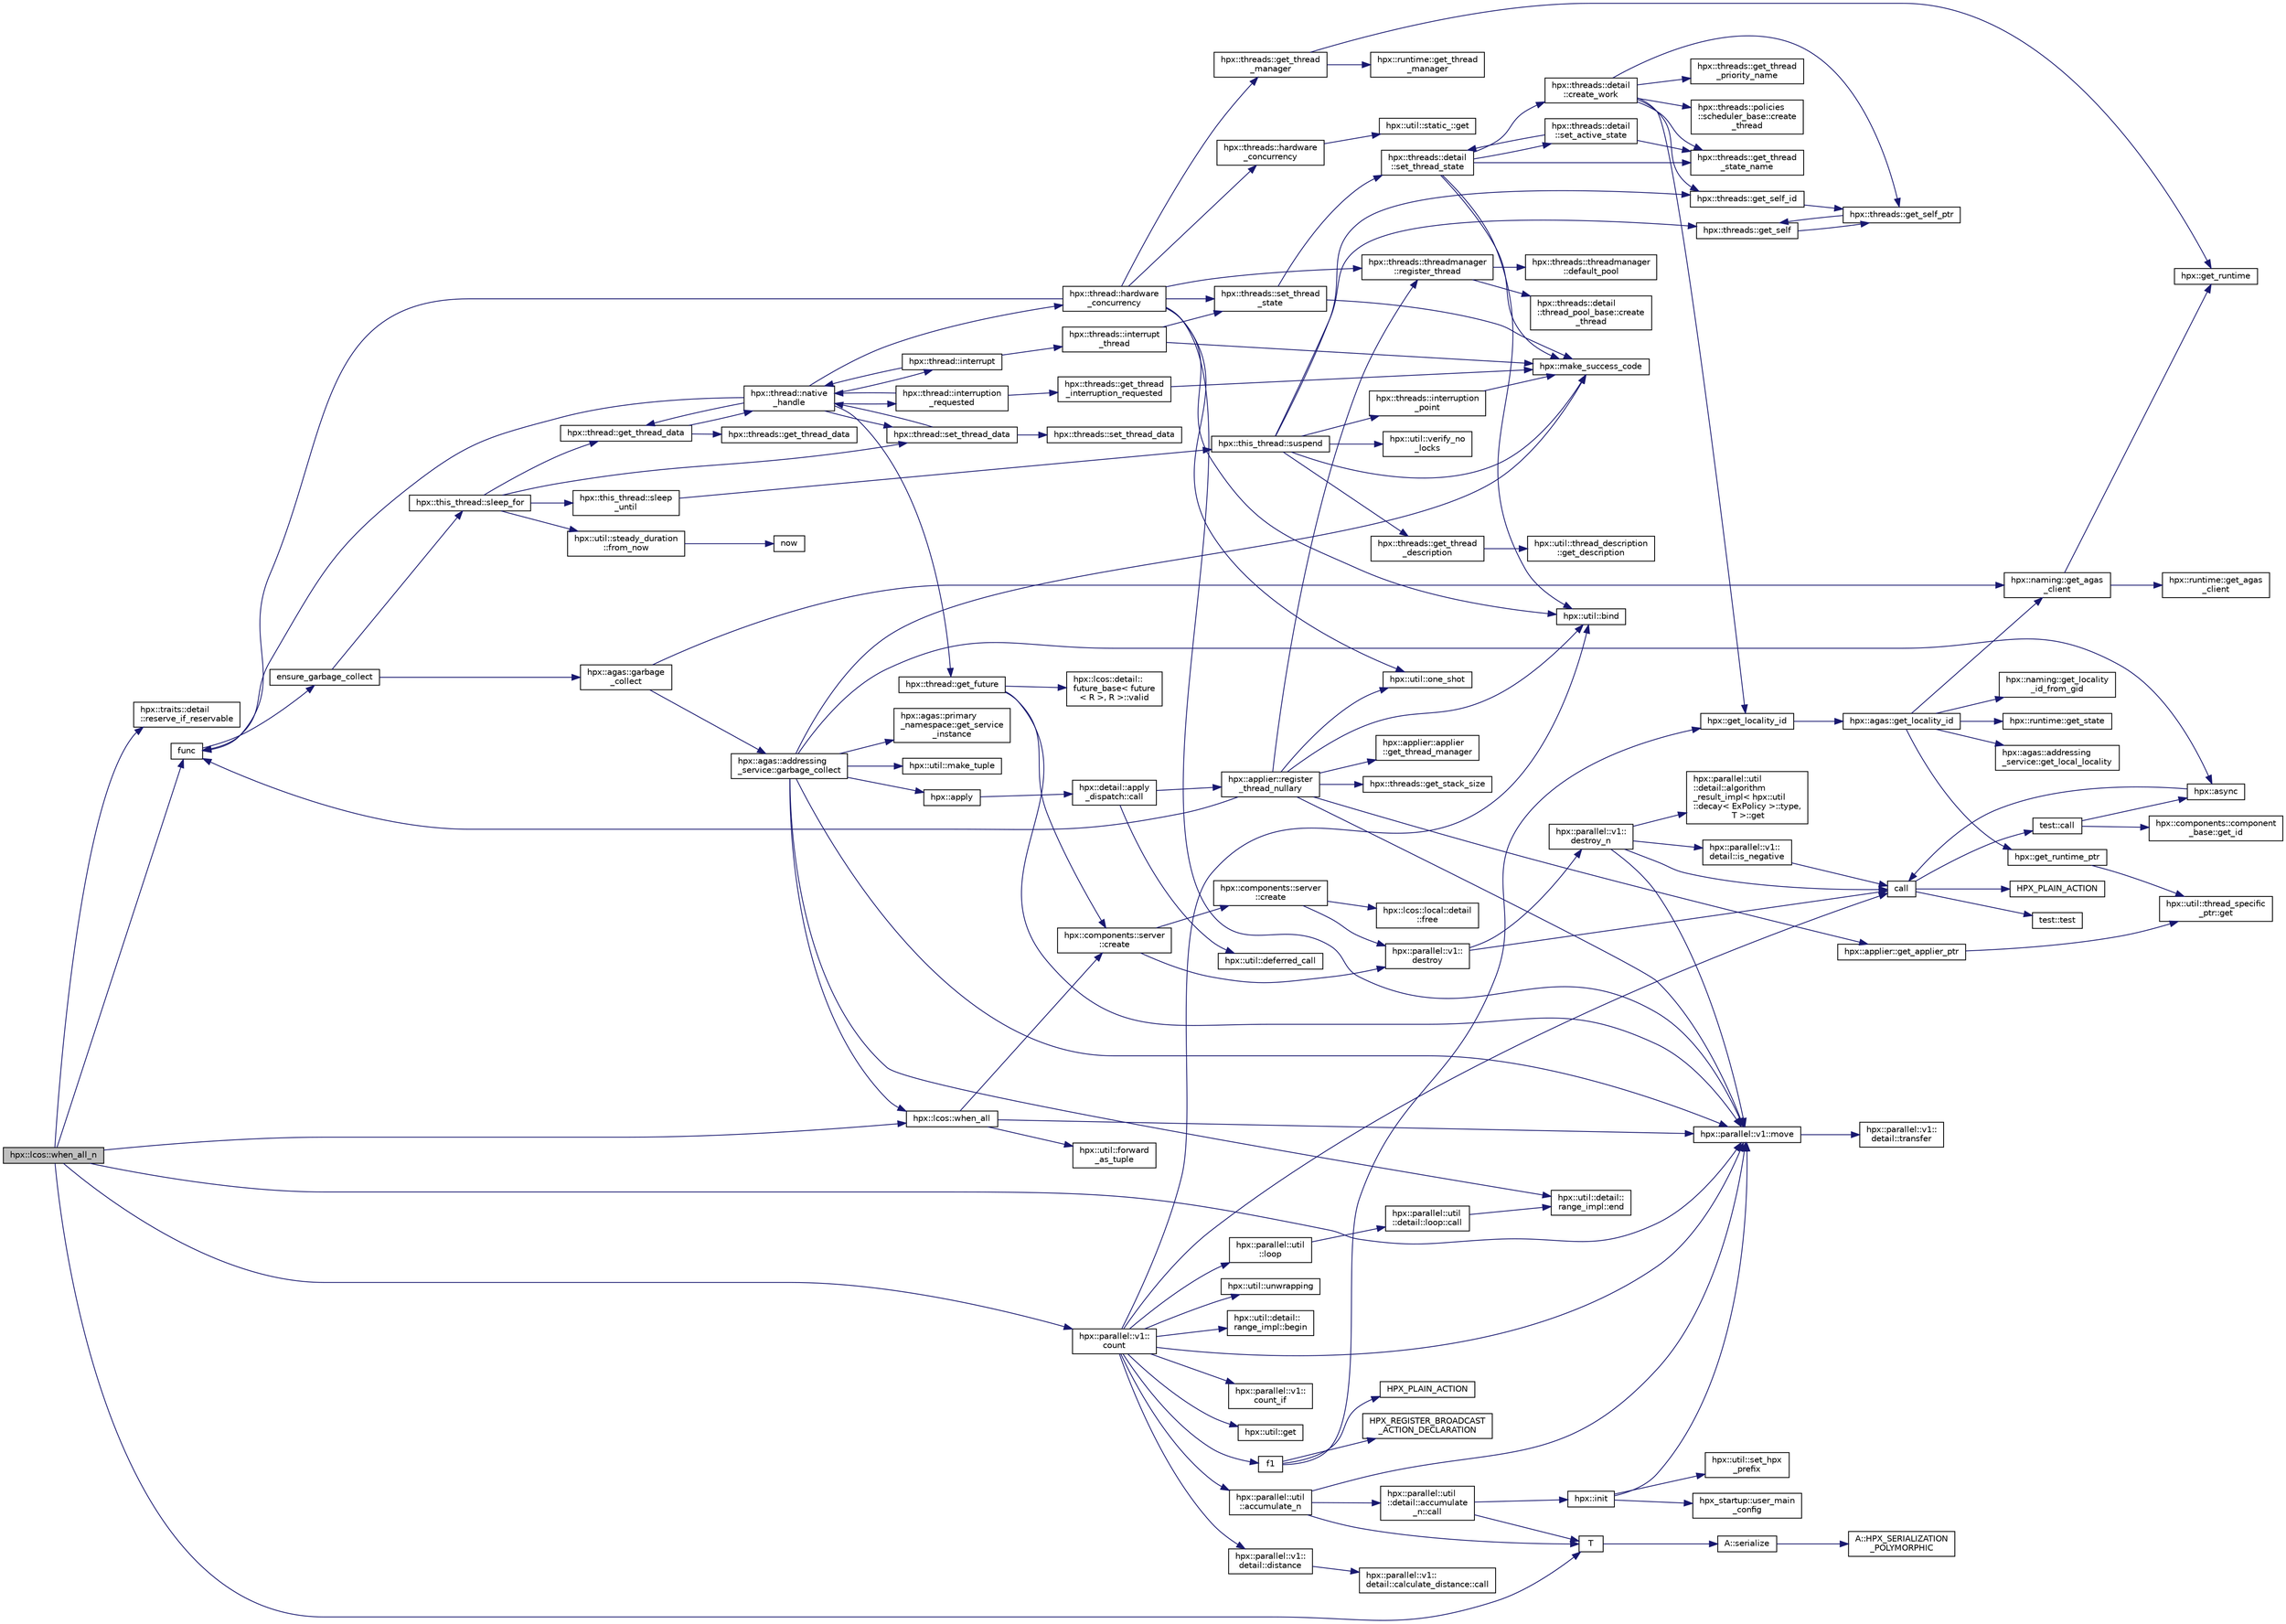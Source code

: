 digraph "hpx::lcos::when_all_n"
{
  edge [fontname="Helvetica",fontsize="10",labelfontname="Helvetica",labelfontsize="10"];
  node [fontname="Helvetica",fontsize="10",shape=record];
  rankdir="LR";
  Node4009 [label="hpx::lcos::when_all_n",height=0.2,width=0.4,color="black", fillcolor="grey75", style="filled", fontcolor="black"];
  Node4009 -> Node4010 [color="midnightblue",fontsize="10",style="solid",fontname="Helvetica"];
  Node4010 [label="hpx::traits::detail\l::reserve_if_reservable",height=0.2,width=0.4,color="black", fillcolor="white", style="filled",URL="$de/d59/namespacehpx_1_1traits_1_1detail.html#a08bd63f3395b1141462ad3e348b99d02"];
  Node4009 -> Node4011 [color="midnightblue",fontsize="10",style="solid",fontname="Helvetica"];
  Node4011 [label="func",height=0.2,width=0.4,color="black", fillcolor="white", style="filled",URL="$d8/dfd/id__type__ref__counting__1032_8cpp.html#ab811b86ea5107ffb3351fcaa29d2c652"];
  Node4011 -> Node4012 [color="midnightblue",fontsize="10",style="solid",fontname="Helvetica"];
  Node4012 [label="ensure_garbage_collect",height=0.2,width=0.4,color="black", fillcolor="white", style="filled",URL="$d8/dfd/id__type__ref__counting__1032_8cpp.html#a5264b94bf7c262ac0e521fb290d476d5"];
  Node4012 -> Node4013 [color="midnightblue",fontsize="10",style="solid",fontname="Helvetica"];
  Node4013 [label="hpx::this_thread::sleep_for",height=0.2,width=0.4,color="black", fillcolor="white", style="filled",URL="$d9/d52/namespacehpx_1_1this__thread.html#afc042a5a5fa52eef2d1d177a343435cf"];
  Node4013 -> Node4014 [color="midnightblue",fontsize="10",style="solid",fontname="Helvetica"];
  Node4014 [label="hpx::this_thread::sleep\l_until",height=0.2,width=0.4,color="black", fillcolor="white", style="filled",URL="$d9/d52/namespacehpx_1_1this__thread.html#ae12a853980115b23ff0ab8ca06622658"];
  Node4014 -> Node4015 [color="midnightblue",fontsize="10",style="solid",fontname="Helvetica"];
  Node4015 [label="hpx::this_thread::suspend",height=0.2,width=0.4,color="black", fillcolor="white", style="filled",URL="$d9/d52/namespacehpx_1_1this__thread.html#aca220026fb3014c0881d129fe31c0073"];
  Node4015 -> Node4016 [color="midnightblue",fontsize="10",style="solid",fontname="Helvetica"];
  Node4016 [label="hpx::threads::get_self",height=0.2,width=0.4,color="black", fillcolor="white", style="filled",URL="$d7/d28/namespacehpx_1_1threads.html#a07daf4d6d29233f20d66d41ab7b5b8e8"];
  Node4016 -> Node4017 [color="midnightblue",fontsize="10",style="solid",fontname="Helvetica"];
  Node4017 [label="hpx::threads::get_self_ptr",height=0.2,width=0.4,color="black", fillcolor="white", style="filled",URL="$d7/d28/namespacehpx_1_1threads.html#a22877ae347ad884cde3a51397dad6c53"];
  Node4017 -> Node4016 [color="midnightblue",fontsize="10",style="solid",fontname="Helvetica"];
  Node4015 -> Node4018 [color="midnightblue",fontsize="10",style="solid",fontname="Helvetica"];
  Node4018 [label="hpx::threads::get_self_id",height=0.2,width=0.4,color="black", fillcolor="white", style="filled",URL="$d7/d28/namespacehpx_1_1threads.html#afafe0f900b9fac3d4ed3c747625c1cfe"];
  Node4018 -> Node4017 [color="midnightblue",fontsize="10",style="solid",fontname="Helvetica"];
  Node4015 -> Node4019 [color="midnightblue",fontsize="10",style="solid",fontname="Helvetica"];
  Node4019 [label="hpx::threads::interruption\l_point",height=0.2,width=0.4,color="black", fillcolor="white", style="filled",URL="$d7/d28/namespacehpx_1_1threads.html#ada6ec56a12b050707311d8c628089059"];
  Node4019 -> Node4020 [color="midnightblue",fontsize="10",style="solid",fontname="Helvetica"];
  Node4020 [label="hpx::make_success_code",height=0.2,width=0.4,color="black", fillcolor="white", style="filled",URL="$d8/d83/namespacehpx.html#a0e8512a8f49e2a6c8185061181419d8f",tooltip="Returns error_code(hpx::success, \"success\", mode). "];
  Node4015 -> Node4021 [color="midnightblue",fontsize="10",style="solid",fontname="Helvetica"];
  Node4021 [label="hpx::util::verify_no\l_locks",height=0.2,width=0.4,color="black", fillcolor="white", style="filled",URL="$df/dad/namespacehpx_1_1util.html#ae0e1837ee6f09b79b26c2e788d2e9fc9"];
  Node4015 -> Node4022 [color="midnightblue",fontsize="10",style="solid",fontname="Helvetica"];
  Node4022 [label="hpx::threads::get_thread\l_description",height=0.2,width=0.4,color="black", fillcolor="white", style="filled",URL="$d7/d28/namespacehpx_1_1threads.html#a42fc18a7a680f4e8bc633a4b4c956701"];
  Node4022 -> Node4023 [color="midnightblue",fontsize="10",style="solid",fontname="Helvetica"];
  Node4023 [label="hpx::util::thread_description\l::get_description",height=0.2,width=0.4,color="black", fillcolor="white", style="filled",URL="$df/d9e/structhpx_1_1util_1_1thread__description.html#a8c834e14eca6eb228188022577f9f952"];
  Node4015 -> Node4020 [color="midnightblue",fontsize="10",style="solid",fontname="Helvetica"];
  Node4013 -> Node4024 [color="midnightblue",fontsize="10",style="solid",fontname="Helvetica"];
  Node4024 [label="hpx::util::steady_duration\l::from_now",height=0.2,width=0.4,color="black", fillcolor="white", style="filled",URL="$d9/d4f/classhpx_1_1util_1_1steady__duration.html#a0132206d767cd0f7395507b40111a153"];
  Node4024 -> Node4025 [color="midnightblue",fontsize="10",style="solid",fontname="Helvetica"];
  Node4025 [label="now",height=0.2,width=0.4,color="black", fillcolor="white", style="filled",URL="$de/db3/1d__stencil__1__omp_8cpp.html#a89e9667753dccfac455bd37a7a3a7b16"];
  Node4013 -> Node4026 [color="midnightblue",fontsize="10",style="solid",fontname="Helvetica"];
  Node4026 [label="hpx::thread::get_thread_data",height=0.2,width=0.4,color="black", fillcolor="white", style="filled",URL="$de/d9b/classhpx_1_1thread.html#a4535ef82cec3b953d2c941d20e3e3904"];
  Node4026 -> Node4027 [color="midnightblue",fontsize="10",style="solid",fontname="Helvetica"];
  Node4027 [label="hpx::threads::get_thread_data",height=0.2,width=0.4,color="black", fillcolor="white", style="filled",URL="$d7/d28/namespacehpx_1_1threads.html#a8737931ff6303807225f735b2b384ae4"];
  Node4026 -> Node4028 [color="midnightblue",fontsize="10",style="solid",fontname="Helvetica"];
  Node4028 [label="hpx::thread::native\l_handle",height=0.2,width=0.4,color="black", fillcolor="white", style="filled",URL="$de/d9b/classhpx_1_1thread.html#acf48190d264ab64c1c4ec99d0b421b5a"];
  Node4028 -> Node4029 [color="midnightblue",fontsize="10",style="solid",fontname="Helvetica"];
  Node4029 [label="hpx::thread::hardware\l_concurrency",height=0.2,width=0.4,color="black", fillcolor="white", style="filled",URL="$de/d9b/classhpx_1_1thread.html#a8e4fff210e02485ba493bc3a2a956c03"];
  Node4029 -> Node4030 [color="midnightblue",fontsize="10",style="solid",fontname="Helvetica"];
  Node4030 [label="hpx::threads::hardware\l_concurrency",height=0.2,width=0.4,color="black", fillcolor="white", style="filled",URL="$d7/d28/namespacehpx_1_1threads.html#aa8752a235478d2ad7b5ac467b63ab527"];
  Node4030 -> Node4031 [color="midnightblue",fontsize="10",style="solid",fontname="Helvetica"];
  Node4031 [label="hpx::util::static_::get",height=0.2,width=0.4,color="black", fillcolor="white", style="filled",URL="$d3/dbb/structhpx_1_1util_1_1static__.html#a2967c633948a3bf17a3b5405ef5a8318"];
  Node4029 -> Node4011 [color="midnightblue",fontsize="10",style="solid",fontname="Helvetica"];
  Node4029 -> Node4032 [color="midnightblue",fontsize="10",style="solid",fontname="Helvetica"];
  Node4032 [label="hpx::util::bind",height=0.2,width=0.4,color="black", fillcolor="white", style="filled",URL="$df/dad/namespacehpx_1_1util.html#ad844caedf82a0173d6909d910c3e48c6"];
  Node4029 -> Node4033 [color="midnightblue",fontsize="10",style="solid",fontname="Helvetica"];
  Node4033 [label="hpx::util::one_shot",height=0.2,width=0.4,color="black", fillcolor="white", style="filled",URL="$df/dad/namespacehpx_1_1util.html#a273e61be42a72415291e0ec0a4f28c7a"];
  Node4029 -> Node4034 [color="midnightblue",fontsize="10",style="solid",fontname="Helvetica"];
  Node4034 [label="hpx::parallel::v1::move",height=0.2,width=0.4,color="black", fillcolor="white", style="filled",URL="$db/db9/namespacehpx_1_1parallel_1_1v1.html#aa7c4ede081ce786c9d1eb1adff495cfc"];
  Node4034 -> Node4035 [color="midnightblue",fontsize="10",style="solid",fontname="Helvetica"];
  Node4035 [label="hpx::parallel::v1::\ldetail::transfer",height=0.2,width=0.4,color="black", fillcolor="white", style="filled",URL="$d2/ddd/namespacehpx_1_1parallel_1_1v1_1_1detail.html#ab1b56a05e1885ca7cc7ffa1804dd2f3c"];
  Node4029 -> Node4036 [color="midnightblue",fontsize="10",style="solid",fontname="Helvetica"];
  Node4036 [label="hpx::threads::get_thread\l_manager",height=0.2,width=0.4,color="black", fillcolor="white", style="filled",URL="$d7/d28/namespacehpx_1_1threads.html#a076973c3a53beadde7d967e22c4f6cce"];
  Node4036 -> Node4037 [color="midnightblue",fontsize="10",style="solid",fontname="Helvetica"];
  Node4037 [label="hpx::get_runtime",height=0.2,width=0.4,color="black", fillcolor="white", style="filled",URL="$d8/d83/namespacehpx.html#aef902cc6c7dd3b9fbadf34d1e850a070"];
  Node4036 -> Node4038 [color="midnightblue",fontsize="10",style="solid",fontname="Helvetica"];
  Node4038 [label="hpx::runtime::get_thread\l_manager",height=0.2,width=0.4,color="black", fillcolor="white", style="filled",URL="$d0/d7b/classhpx_1_1runtime.html#a865b12d57fcd44a8d3dda3e35414f563"];
  Node4029 -> Node4039 [color="midnightblue",fontsize="10",style="solid",fontname="Helvetica"];
  Node4039 [label="hpx::threads::threadmanager\l::register_thread",height=0.2,width=0.4,color="black", fillcolor="white", style="filled",URL="$d5/daa/classhpx_1_1threads_1_1threadmanager.html#a7f79c7578e08a60ca45eb276ce8133d8"];
  Node4039 -> Node4040 [color="midnightblue",fontsize="10",style="solid",fontname="Helvetica"];
  Node4040 [label="hpx::threads::threadmanager\l::default_pool",height=0.2,width=0.4,color="black", fillcolor="white", style="filled",URL="$d5/daa/classhpx_1_1threads_1_1threadmanager.html#a851f067d03b5dd1c5e6a9a6a841e05df"];
  Node4039 -> Node4041 [color="midnightblue",fontsize="10",style="solid",fontname="Helvetica"];
  Node4041 [label="hpx::threads::detail\l::thread_pool_base::create\l_thread",height=0.2,width=0.4,color="black", fillcolor="white", style="filled",URL="$de/dae/classhpx_1_1threads_1_1detail_1_1thread__pool__base.html#ad35d3779eef6f4528e62a26d71b34b34"];
  Node4029 -> Node4042 [color="midnightblue",fontsize="10",style="solid",fontname="Helvetica"];
  Node4042 [label="hpx::threads::set_thread\l_state",height=0.2,width=0.4,color="black", fillcolor="white", style="filled",URL="$d7/d28/namespacehpx_1_1threads.html#ac0690ad16ad778bcc79dcd727cc33025",tooltip="Set the thread state of the thread referenced by the thread_id id. "];
  Node4042 -> Node4020 [color="midnightblue",fontsize="10",style="solid",fontname="Helvetica"];
  Node4042 -> Node4043 [color="midnightblue",fontsize="10",style="solid",fontname="Helvetica"];
  Node4043 [label="hpx::threads::detail\l::set_thread_state",height=0.2,width=0.4,color="black", fillcolor="white", style="filled",URL="$d2/dd1/namespacehpx_1_1threads_1_1detail.html#af85ddc854c4a149bf1738eb1b111b9ab"];
  Node4043 -> Node4044 [color="midnightblue",fontsize="10",style="solid",fontname="Helvetica"];
  Node4044 [label="hpx::threads::get_thread\l_state_name",height=0.2,width=0.4,color="black", fillcolor="white", style="filled",URL="$d7/d28/namespacehpx_1_1threads.html#a26f91ea8d2195f165c033241c5cd11db"];
  Node4043 -> Node4020 [color="midnightblue",fontsize="10",style="solid",fontname="Helvetica"];
  Node4043 -> Node4032 [color="midnightblue",fontsize="10",style="solid",fontname="Helvetica"];
  Node4043 -> Node4045 [color="midnightblue",fontsize="10",style="solid",fontname="Helvetica"];
  Node4045 [label="hpx::threads::detail\l::set_active_state",height=0.2,width=0.4,color="black", fillcolor="white", style="filled",URL="$d2/dd1/namespacehpx_1_1threads_1_1detail.html#a45884a5bf04ad66a4f259231a3947e76"];
  Node4045 -> Node4044 [color="midnightblue",fontsize="10",style="solid",fontname="Helvetica"];
  Node4045 -> Node4043 [color="midnightblue",fontsize="10",style="solid",fontname="Helvetica"];
  Node4043 -> Node4046 [color="midnightblue",fontsize="10",style="solid",fontname="Helvetica"];
  Node4046 [label="hpx::threads::detail\l::create_work",height=0.2,width=0.4,color="black", fillcolor="white", style="filled",URL="$d2/dd1/namespacehpx_1_1threads_1_1detail.html#ae22384a3c1b1a1940032fad068fb54b1"];
  Node4046 -> Node4044 [color="midnightblue",fontsize="10",style="solid",fontname="Helvetica"];
  Node4046 -> Node4047 [color="midnightblue",fontsize="10",style="solid",fontname="Helvetica"];
  Node4047 [label="hpx::threads::get_thread\l_priority_name",height=0.2,width=0.4,color="black", fillcolor="white", style="filled",URL="$d7/d28/namespacehpx_1_1threads.html#a9c6b2fec0c1cf5b06ff83ce756ca6d42"];
  Node4046 -> Node4017 [color="midnightblue",fontsize="10",style="solid",fontname="Helvetica"];
  Node4046 -> Node4018 [color="midnightblue",fontsize="10",style="solid",fontname="Helvetica"];
  Node4046 -> Node4048 [color="midnightblue",fontsize="10",style="solid",fontname="Helvetica"];
  Node4048 [label="hpx::get_locality_id",height=0.2,width=0.4,color="black", fillcolor="white", style="filled",URL="$d8/d83/namespacehpx.html#a158d7c54a657bb364c1704033010697b",tooltip="Return the number of the locality this function is being called from. "];
  Node4048 -> Node4049 [color="midnightblue",fontsize="10",style="solid",fontname="Helvetica"];
  Node4049 [label="hpx::agas::get_locality_id",height=0.2,width=0.4,color="black", fillcolor="white", style="filled",URL="$dc/d54/namespacehpx_1_1agas.html#a491cc2ddecdf0f1a9129900caa6a4d3e"];
  Node4049 -> Node4050 [color="midnightblue",fontsize="10",style="solid",fontname="Helvetica"];
  Node4050 [label="hpx::get_runtime_ptr",height=0.2,width=0.4,color="black", fillcolor="white", style="filled",URL="$d8/d83/namespacehpx.html#af29daf2bb3e01b4d6495a1742b6cce64"];
  Node4050 -> Node4051 [color="midnightblue",fontsize="10",style="solid",fontname="Helvetica"];
  Node4051 [label="hpx::util::thread_specific\l_ptr::get",height=0.2,width=0.4,color="black", fillcolor="white", style="filled",URL="$d4/d4c/structhpx_1_1util_1_1thread__specific__ptr.html#a3b27d8520710478aa41d1f74206bdba9"];
  Node4049 -> Node4052 [color="midnightblue",fontsize="10",style="solid",fontname="Helvetica"];
  Node4052 [label="hpx::runtime::get_state",height=0.2,width=0.4,color="black", fillcolor="white", style="filled",URL="$d0/d7b/classhpx_1_1runtime.html#ab405f80e060dac95d624520f38b0524c"];
  Node4049 -> Node4053 [color="midnightblue",fontsize="10",style="solid",fontname="Helvetica"];
  Node4053 [label="hpx::naming::get_agas\l_client",height=0.2,width=0.4,color="black", fillcolor="white", style="filled",URL="$d4/dc9/namespacehpx_1_1naming.html#a0408fffd5d34b620712a801b0ae3b032"];
  Node4053 -> Node4037 [color="midnightblue",fontsize="10",style="solid",fontname="Helvetica"];
  Node4053 -> Node4054 [color="midnightblue",fontsize="10",style="solid",fontname="Helvetica"];
  Node4054 [label="hpx::runtime::get_agas\l_client",height=0.2,width=0.4,color="black", fillcolor="white", style="filled",URL="$d0/d7b/classhpx_1_1runtime.html#aeb5dddd30d6b9861669af8ad44d1a96a"];
  Node4049 -> Node4055 [color="midnightblue",fontsize="10",style="solid",fontname="Helvetica"];
  Node4055 [label="hpx::agas::addressing\l_service::get_local_locality",height=0.2,width=0.4,color="black", fillcolor="white", style="filled",URL="$db/d58/structhpx_1_1agas_1_1addressing__service.html#ab52c19a37c2a7a006c6c15f90ad0539c"];
  Node4049 -> Node4056 [color="midnightblue",fontsize="10",style="solid",fontname="Helvetica"];
  Node4056 [label="hpx::naming::get_locality\l_id_from_gid",height=0.2,width=0.4,color="black", fillcolor="white", style="filled",URL="$d4/dc9/namespacehpx_1_1naming.html#a7fd43037784560bd04fda9b49e33529f"];
  Node4046 -> Node4057 [color="midnightblue",fontsize="10",style="solid",fontname="Helvetica"];
  Node4057 [label="hpx::threads::policies\l::scheduler_base::create\l_thread",height=0.2,width=0.4,color="black", fillcolor="white", style="filled",URL="$dd/d7e/structhpx_1_1threads_1_1policies_1_1scheduler__base.html#ad3b05cd7f363cc8e8410ce368c3794e0"];
  Node4028 -> Node4058 [color="midnightblue",fontsize="10",style="solid",fontname="Helvetica"];
  Node4058 [label="hpx::thread::interrupt",height=0.2,width=0.4,color="black", fillcolor="white", style="filled",URL="$de/d9b/classhpx_1_1thread.html#ac34d0d033aa743c476a79dbc2e1a8a39"];
  Node4058 -> Node4059 [color="midnightblue",fontsize="10",style="solid",fontname="Helvetica"];
  Node4059 [label="hpx::threads::interrupt\l_thread",height=0.2,width=0.4,color="black", fillcolor="white", style="filled",URL="$d7/d28/namespacehpx_1_1threads.html#a6bdda1a2aab61b9b13d274b5155d7e73"];
  Node4059 -> Node4020 [color="midnightblue",fontsize="10",style="solid",fontname="Helvetica"];
  Node4059 -> Node4042 [color="midnightblue",fontsize="10",style="solid",fontname="Helvetica"];
  Node4058 -> Node4028 [color="midnightblue",fontsize="10",style="solid",fontname="Helvetica"];
  Node4028 -> Node4060 [color="midnightblue",fontsize="10",style="solid",fontname="Helvetica"];
  Node4060 [label="hpx::thread::interruption\l_requested",height=0.2,width=0.4,color="black", fillcolor="white", style="filled",URL="$de/d9b/classhpx_1_1thread.html#a33276bb4c20bbb0b1978944e18ef71b8"];
  Node4060 -> Node4061 [color="midnightblue",fontsize="10",style="solid",fontname="Helvetica"];
  Node4061 [label="hpx::threads::get_thread\l_interruption_requested",height=0.2,width=0.4,color="black", fillcolor="white", style="filled",URL="$d7/d28/namespacehpx_1_1threads.html#ae64a7fdb8b5c8bac7be0c8282672a03b"];
  Node4061 -> Node4020 [color="midnightblue",fontsize="10",style="solid",fontname="Helvetica"];
  Node4060 -> Node4028 [color="midnightblue",fontsize="10",style="solid",fontname="Helvetica"];
  Node4028 -> Node4062 [color="midnightblue",fontsize="10",style="solid",fontname="Helvetica"];
  Node4062 [label="hpx::thread::get_future",height=0.2,width=0.4,color="black", fillcolor="white", style="filled",URL="$de/d9b/classhpx_1_1thread.html#a87fdb0d8da826366fc190ed224900a64"];
  Node4062 -> Node4063 [color="midnightblue",fontsize="10",style="solid",fontname="Helvetica"];
  Node4063 [label="hpx::lcos::detail::\lfuture_base\< future\l\< R \>, R \>::valid",height=0.2,width=0.4,color="black", fillcolor="white", style="filled",URL="$d5/dd7/classhpx_1_1lcos_1_1detail_1_1future__base.html#aaf7beb7374815614363033bd96573e75"];
  Node4062 -> Node4064 [color="midnightblue",fontsize="10",style="solid",fontname="Helvetica"];
  Node4064 [label="hpx::components::server\l::create",height=0.2,width=0.4,color="black", fillcolor="white", style="filled",URL="$d2/da2/namespacehpx_1_1components_1_1server.html#ac776c89f3d68ceb910e8cee9fa937ab4",tooltip="Create arrays of components using their default constructor. "];
  Node4064 -> Node4065 [color="midnightblue",fontsize="10",style="solid",fontname="Helvetica"];
  Node4065 [label="hpx::components::server\l::create",height=0.2,width=0.4,color="black", fillcolor="white", style="filled",URL="$d2/da2/namespacehpx_1_1components_1_1server.html#a77d26de181c97b444565e230577981bd"];
  Node4065 -> Node4066 [color="midnightblue",fontsize="10",style="solid",fontname="Helvetica"];
  Node4066 [label="hpx::lcos::local::detail\l::free",height=0.2,width=0.4,color="black", fillcolor="white", style="filled",URL="$d4/dcb/namespacehpx_1_1lcos_1_1local_1_1detail.html#a55a940f019734e9bb045dc123cd80e48"];
  Node4065 -> Node4067 [color="midnightblue",fontsize="10",style="solid",fontname="Helvetica"];
  Node4067 [label="hpx::parallel::v1::\ldestroy",height=0.2,width=0.4,color="black", fillcolor="white", style="filled",URL="$db/db9/namespacehpx_1_1parallel_1_1v1.html#acf303558375048e8a7cc9a2c2e09477f"];
  Node4067 -> Node4068 [color="midnightblue",fontsize="10",style="solid",fontname="Helvetica"];
  Node4068 [label="call",height=0.2,width=0.4,color="black", fillcolor="white", style="filled",URL="$d2/d67/promise__1620_8cpp.html#a58357f0b82bc761e1d0b9091ed563a70"];
  Node4068 -> Node4069 [color="midnightblue",fontsize="10",style="solid",fontname="Helvetica"];
  Node4069 [label="test::test",height=0.2,width=0.4,color="black", fillcolor="white", style="filled",URL="$d8/d89/structtest.html#ab42d5ece712d716b04cb3f686f297a26"];
  Node4068 -> Node4070 [color="midnightblue",fontsize="10",style="solid",fontname="Helvetica"];
  Node4070 [label="HPX_PLAIN_ACTION",height=0.2,width=0.4,color="black", fillcolor="white", style="filled",URL="$d2/d67/promise__1620_8cpp.html#ab96aab827a4b1fcaf66cfe0ba83fef23"];
  Node4068 -> Node4071 [color="midnightblue",fontsize="10",style="solid",fontname="Helvetica"];
  Node4071 [label="test::call",height=0.2,width=0.4,color="black", fillcolor="white", style="filled",URL="$d8/d89/structtest.html#aeb29e7ed6518b9426ccf1344c52620ae"];
  Node4071 -> Node4072 [color="midnightblue",fontsize="10",style="solid",fontname="Helvetica"];
  Node4072 [label="hpx::async",height=0.2,width=0.4,color="black", fillcolor="white", style="filled",URL="$d8/d83/namespacehpx.html#acb7d8e37b73b823956ce144f9a57eaa4"];
  Node4072 -> Node4068 [color="midnightblue",fontsize="10",style="solid",fontname="Helvetica"];
  Node4071 -> Node4073 [color="midnightblue",fontsize="10",style="solid",fontname="Helvetica"];
  Node4073 [label="hpx::components::component\l_base::get_id",height=0.2,width=0.4,color="black", fillcolor="white", style="filled",URL="$d2/de6/classhpx_1_1components_1_1component__base.html#a4c8fd93514039bdf01c48d66d82b19cd"];
  Node4067 -> Node4074 [color="midnightblue",fontsize="10",style="solid",fontname="Helvetica"];
  Node4074 [label="hpx::parallel::v1::\ldestroy_n",height=0.2,width=0.4,color="black", fillcolor="white", style="filled",URL="$db/db9/namespacehpx_1_1parallel_1_1v1.html#a71d0691132a300690163f5636bcd5bd3"];
  Node4074 -> Node4075 [color="midnightblue",fontsize="10",style="solid",fontname="Helvetica"];
  Node4075 [label="hpx::parallel::v1::\ldetail::is_negative",height=0.2,width=0.4,color="black", fillcolor="white", style="filled",URL="$d2/ddd/namespacehpx_1_1parallel_1_1v1_1_1detail.html#adf2e40fc4b20ad0fd442ee3118a4d527"];
  Node4075 -> Node4068 [color="midnightblue",fontsize="10",style="solid",fontname="Helvetica"];
  Node4074 -> Node4076 [color="midnightblue",fontsize="10",style="solid",fontname="Helvetica"];
  Node4076 [label="hpx::parallel::util\l::detail::algorithm\l_result_impl\< hpx::util\l::decay\< ExPolicy \>::type,\l T \>::get",height=0.2,width=0.4,color="black", fillcolor="white", style="filled",URL="$d2/d42/structhpx_1_1parallel_1_1util_1_1detail_1_1algorithm__result__impl.html#ab5b051e8ec74eff5e0e62fd63f5d377e"];
  Node4074 -> Node4034 [color="midnightblue",fontsize="10",style="solid",fontname="Helvetica"];
  Node4074 -> Node4068 [color="midnightblue",fontsize="10",style="solid",fontname="Helvetica"];
  Node4064 -> Node4067 [color="midnightblue",fontsize="10",style="solid",fontname="Helvetica"];
  Node4062 -> Node4034 [color="midnightblue",fontsize="10",style="solid",fontname="Helvetica"];
  Node4028 -> Node4026 [color="midnightblue",fontsize="10",style="solid",fontname="Helvetica"];
  Node4028 -> Node4077 [color="midnightblue",fontsize="10",style="solid",fontname="Helvetica"];
  Node4077 [label="hpx::thread::set_thread_data",height=0.2,width=0.4,color="black", fillcolor="white", style="filled",URL="$de/d9b/classhpx_1_1thread.html#a7317a3cf5251f3b33c990449570d4cea"];
  Node4077 -> Node4078 [color="midnightblue",fontsize="10",style="solid",fontname="Helvetica"];
  Node4078 [label="hpx::threads::set_thread_data",height=0.2,width=0.4,color="black", fillcolor="white", style="filled",URL="$d7/d28/namespacehpx_1_1threads.html#a00a625acc149fce3ae38e4340454acf7"];
  Node4077 -> Node4028 [color="midnightblue",fontsize="10",style="solid",fontname="Helvetica"];
  Node4028 -> Node4011 [color="midnightblue",fontsize="10",style="solid",fontname="Helvetica"];
  Node4013 -> Node4077 [color="midnightblue",fontsize="10",style="solid",fontname="Helvetica"];
  Node4012 -> Node4079 [color="midnightblue",fontsize="10",style="solid",fontname="Helvetica"];
  Node4079 [label="hpx::agas::garbage\l_collect",height=0.2,width=0.4,color="black", fillcolor="white", style="filled",URL="$dc/d54/namespacehpx_1_1agas.html#a951337adc4f9bd6df00a50737468e911"];
  Node4079 -> Node4053 [color="midnightblue",fontsize="10",style="solid",fontname="Helvetica"];
  Node4079 -> Node4080 [color="midnightblue",fontsize="10",style="solid",fontname="Helvetica"];
  Node4080 [label="hpx::agas::addressing\l_service::garbage_collect",height=0.2,width=0.4,color="black", fillcolor="white", style="filled",URL="$db/d58/structhpx_1_1agas_1_1addressing__service.html#a87dcae0eacf6e62d5103ebf516d86f63"];
  Node4080 -> Node4020 [color="midnightblue",fontsize="10",style="solid",fontname="Helvetica"];
  Node4080 -> Node4081 [color="midnightblue",fontsize="10",style="solid",fontname="Helvetica"];
  Node4081 [label="hpx::agas::primary\l_namespace::get_service\l_instance",height=0.2,width=0.4,color="black", fillcolor="white", style="filled",URL="$d1/d43/structhpx_1_1agas_1_1primary__namespace.html#a7630ff0f30ff8c23b13b4672c5350e2e"];
  Node4080 -> Node4082 [color="midnightblue",fontsize="10",style="solid",fontname="Helvetica"];
  Node4082 [label="hpx::util::make_tuple",height=0.2,width=0.4,color="black", fillcolor="white", style="filled",URL="$df/dad/namespacehpx_1_1util.html#a06fa74211a987d208e013f400a9f5328"];
  Node4080 -> Node4083 [color="midnightblue",fontsize="10",style="solid",fontname="Helvetica"];
  Node4083 [label="hpx::util::detail::\lrange_impl::end",height=0.2,width=0.4,color="black", fillcolor="white", style="filled",URL="$d4/d4a/namespacehpx_1_1util_1_1detail_1_1range__impl.html#afb2ea48b0902f52ee4d8b764807b4316"];
  Node4080 -> Node4084 [color="midnightblue",fontsize="10",style="solid",fontname="Helvetica"];
  Node4084 [label="hpx::apply",height=0.2,width=0.4,color="black", fillcolor="white", style="filled",URL="$d8/d83/namespacehpx.html#aa87762f0db0731d385f3fdfdb25d59fc"];
  Node4084 -> Node4085 [color="midnightblue",fontsize="10",style="solid",fontname="Helvetica"];
  Node4085 [label="hpx::detail::apply\l_dispatch::call",height=0.2,width=0.4,color="black", fillcolor="white", style="filled",URL="$db/de8/structhpx_1_1detail_1_1apply__dispatch.html#a0755fab16d281e74bcff0f8045be9459"];
  Node4085 -> Node4086 [color="midnightblue",fontsize="10",style="solid",fontname="Helvetica"];
  Node4086 [label="hpx::applier::register\l_thread_nullary",height=0.2,width=0.4,color="black", fillcolor="white", style="filled",URL="$d8/dcb/namespacehpx_1_1applier.html#a401cd1145927e58d74d1eb52aaccd936"];
  Node4086 -> Node4087 [color="midnightblue",fontsize="10",style="solid",fontname="Helvetica"];
  Node4087 [label="hpx::applier::get_applier_ptr",height=0.2,width=0.4,color="black", fillcolor="white", style="filled",URL="$d8/dcb/namespacehpx_1_1applier.html#a617483cf2b77ad3a0aa428ade7b35299"];
  Node4087 -> Node4051 [color="midnightblue",fontsize="10",style="solid",fontname="Helvetica"];
  Node4086 -> Node4011 [color="midnightblue",fontsize="10",style="solid",fontname="Helvetica"];
  Node4086 -> Node4032 [color="midnightblue",fontsize="10",style="solid",fontname="Helvetica"];
  Node4086 -> Node4033 [color="midnightblue",fontsize="10",style="solid",fontname="Helvetica"];
  Node4086 -> Node4034 [color="midnightblue",fontsize="10",style="solid",fontname="Helvetica"];
  Node4086 -> Node4088 [color="midnightblue",fontsize="10",style="solid",fontname="Helvetica"];
  Node4088 [label="hpx::threads::get_stack_size",height=0.2,width=0.4,color="black", fillcolor="white", style="filled",URL="$d7/d28/namespacehpx_1_1threads.html#af597241b3c2785150be206737ca04aa6",tooltip="The get_stack_size function is part of the thread related API. It. "];
  Node4086 -> Node4089 [color="midnightblue",fontsize="10",style="solid",fontname="Helvetica"];
  Node4089 [label="hpx::applier::applier\l::get_thread_manager",height=0.2,width=0.4,color="black", fillcolor="white", style="filled",URL="$da/dcb/classhpx_1_1applier_1_1applier.html#acc36d583973701e573be39da97bba866",tooltip="Access the thread-manager instance associated with this applier. "];
  Node4086 -> Node4039 [color="midnightblue",fontsize="10",style="solid",fontname="Helvetica"];
  Node4085 -> Node4090 [color="midnightblue",fontsize="10",style="solid",fontname="Helvetica"];
  Node4090 [label="hpx::util::deferred_call",height=0.2,width=0.4,color="black", fillcolor="white", style="filled",URL="$df/dad/namespacehpx_1_1util.html#acdded623c658a7a3436f7e76bc9d881c"];
  Node4080 -> Node4034 [color="midnightblue",fontsize="10",style="solid",fontname="Helvetica"];
  Node4080 -> Node4072 [color="midnightblue",fontsize="10",style="solid",fontname="Helvetica"];
  Node4080 -> Node4091 [color="midnightblue",fontsize="10",style="solid",fontname="Helvetica"];
  Node4091 [label="hpx::lcos::when_all",height=0.2,width=0.4,color="black", fillcolor="white", style="filled",URL="$d2/dc9/namespacehpx_1_1lcos.html#a1a6fb024d8690923fb185d5aee204d54"];
  Node4091 -> Node4092 [color="midnightblue",fontsize="10",style="solid",fontname="Helvetica"];
  Node4092 [label="hpx::util::forward\l_as_tuple",height=0.2,width=0.4,color="black", fillcolor="white", style="filled",URL="$df/dad/namespacehpx_1_1util.html#ab7c31e3f24c3302a4f67b6735a6fa597"];
  Node4091 -> Node4034 [color="midnightblue",fontsize="10",style="solid",fontname="Helvetica"];
  Node4091 -> Node4064 [color="midnightblue",fontsize="10",style="solid",fontname="Helvetica"];
  Node4009 -> Node4093 [color="midnightblue",fontsize="10",style="solid",fontname="Helvetica"];
  Node4093 [label="hpx::parallel::v1::\lcount",height=0.2,width=0.4,color="black", fillcolor="white", style="filled",URL="$db/db9/namespacehpx_1_1parallel_1_1v1.html#a19d058114a2bd44801aab4176b188e23"];
  Node4093 -> Node4094 [color="midnightblue",fontsize="10",style="solid",fontname="Helvetica"];
  Node4094 [label="hpx::parallel::v1::\lcount_if",height=0.2,width=0.4,color="black", fillcolor="white", style="filled",URL="$db/db9/namespacehpx_1_1parallel_1_1v1.html#ad836ff017ec208c2d6388a9b47b05ce0"];
  Node4093 -> Node4095 [color="midnightblue",fontsize="10",style="solid",fontname="Helvetica"];
  Node4095 [label="f1",height=0.2,width=0.4,color="black", fillcolor="white", style="filled",URL="$d8/d8b/broadcast_8cpp.html#a1751fbd41f2529b84514a9dbd767959a"];
  Node4095 -> Node4048 [color="midnightblue",fontsize="10",style="solid",fontname="Helvetica"];
  Node4095 -> Node4096 [color="midnightblue",fontsize="10",style="solid",fontname="Helvetica"];
  Node4096 [label="HPX_PLAIN_ACTION",height=0.2,width=0.4,color="black", fillcolor="white", style="filled",URL="$d8/d8b/broadcast_8cpp.html#a19685a0394ce6a99351f7a679f6eeefc"];
  Node4095 -> Node4097 [color="midnightblue",fontsize="10",style="solid",fontname="Helvetica"];
  Node4097 [label="HPX_REGISTER_BROADCAST\l_ACTION_DECLARATION",height=0.2,width=0.4,color="black", fillcolor="white", style="filled",URL="$d7/d38/addressing__service_8cpp.html#a573d764d9cb34eec46a4bdffcf07875f"];
  Node4093 -> Node4098 [color="midnightblue",fontsize="10",style="solid",fontname="Helvetica"];
  Node4098 [label="hpx::parallel::util\l::loop",height=0.2,width=0.4,color="black", fillcolor="white", style="filled",URL="$df/dc6/namespacehpx_1_1parallel_1_1util.html#a3f434e00f42929aac85debb8c5782213"];
  Node4098 -> Node4099 [color="midnightblue",fontsize="10",style="solid",fontname="Helvetica"];
  Node4099 [label="hpx::parallel::util\l::detail::loop::call",height=0.2,width=0.4,color="black", fillcolor="white", style="filled",URL="$da/d06/structhpx_1_1parallel_1_1util_1_1detail_1_1loop.html#a5c5e8dbda782f09cdb7bc2509e3bf09e"];
  Node4099 -> Node4083 [color="midnightblue",fontsize="10",style="solid",fontname="Helvetica"];
  Node4093 -> Node4032 [color="midnightblue",fontsize="10",style="solid",fontname="Helvetica"];
  Node4093 -> Node4034 [color="midnightblue",fontsize="10",style="solid",fontname="Helvetica"];
  Node4093 -> Node4100 [color="midnightblue",fontsize="10",style="solid",fontname="Helvetica"];
  Node4100 [label="hpx::util::get",height=0.2,width=0.4,color="black", fillcolor="white", style="filled",URL="$df/dad/namespacehpx_1_1util.html#a5cbd3c41f03f4d4acaedaa4777e3cc02"];
  Node4093 -> Node4068 [color="midnightblue",fontsize="10",style="solid",fontname="Helvetica"];
  Node4093 -> Node4101 [color="midnightblue",fontsize="10",style="solid",fontname="Helvetica"];
  Node4101 [label="hpx::parallel::v1::\ldetail::distance",height=0.2,width=0.4,color="black", fillcolor="white", style="filled",URL="$d2/ddd/namespacehpx_1_1parallel_1_1v1_1_1detail.html#a6bea3c6a5f470cad11f27ee6bab4a33f"];
  Node4101 -> Node4102 [color="midnightblue",fontsize="10",style="solid",fontname="Helvetica"];
  Node4102 [label="hpx::parallel::v1::\ldetail::calculate_distance::call",height=0.2,width=0.4,color="black", fillcolor="white", style="filled",URL="$db/dfa/structhpx_1_1parallel_1_1v1_1_1detail_1_1calculate__distance.html#a950a6627830a7d019ac0e734b0a447bf"];
  Node4093 -> Node4103 [color="midnightblue",fontsize="10",style="solid",fontname="Helvetica"];
  Node4103 [label="hpx::util::unwrapping",height=0.2,width=0.4,color="black", fillcolor="white", style="filled",URL="$df/dad/namespacehpx_1_1util.html#a7529d9ac687684c33403cdd1f9cef8e4"];
  Node4093 -> Node4104 [color="midnightblue",fontsize="10",style="solid",fontname="Helvetica"];
  Node4104 [label="hpx::parallel::util\l::accumulate_n",height=0.2,width=0.4,color="black", fillcolor="white", style="filled",URL="$df/dc6/namespacehpx_1_1parallel_1_1util.html#af19f9a2722f97c2247ea5d0dbb5e2d25"];
  Node4104 -> Node4105 [color="midnightblue",fontsize="10",style="solid",fontname="Helvetica"];
  Node4105 [label="hpx::parallel::util\l::detail::accumulate\l_n::call",height=0.2,width=0.4,color="black", fillcolor="white", style="filled",URL="$d8/d3b/structhpx_1_1parallel_1_1util_1_1detail_1_1accumulate__n.html#a765aceb8ab313fc92f7c4aaf70ccca8f"];
  Node4105 -> Node4106 [color="midnightblue",fontsize="10",style="solid",fontname="Helvetica"];
  Node4106 [label="hpx::init",height=0.2,width=0.4,color="black", fillcolor="white", style="filled",URL="$d8/d83/namespacehpx.html#a3c694ea960b47c56b33351ba16e3d76b",tooltip="Main entry point for launching the HPX runtime system. "];
  Node4106 -> Node4107 [color="midnightblue",fontsize="10",style="solid",fontname="Helvetica"];
  Node4107 [label="hpx::util::set_hpx\l_prefix",height=0.2,width=0.4,color="black", fillcolor="white", style="filled",URL="$df/dad/namespacehpx_1_1util.html#ae40a23c1ba0a48d9304dcf717a95793e"];
  Node4106 -> Node4108 [color="midnightblue",fontsize="10",style="solid",fontname="Helvetica"];
  Node4108 [label="hpx_startup::user_main\l_config",height=0.2,width=0.4,color="black", fillcolor="white", style="filled",URL="$d3/dd2/namespacehpx__startup.html#aaac571d88bd3912a4225a23eb3261637"];
  Node4106 -> Node4034 [color="midnightblue",fontsize="10",style="solid",fontname="Helvetica"];
  Node4105 -> Node4109 [color="midnightblue",fontsize="10",style="solid",fontname="Helvetica"];
  Node4109 [label="T",height=0.2,width=0.4,color="black", fillcolor="white", style="filled",URL="$db/d33/polymorphic__semiintrusive__template_8cpp.html#ad187658f9cb91c1312b39ae7e896f1ea"];
  Node4109 -> Node4110 [color="midnightblue",fontsize="10",style="solid",fontname="Helvetica"];
  Node4110 [label="A::serialize",height=0.2,width=0.4,color="black", fillcolor="white", style="filled",URL="$d7/da0/struct_a.html#a5f5c287cf471e274ed9dda0da1592212"];
  Node4110 -> Node4111 [color="midnightblue",fontsize="10",style="solid",fontname="Helvetica"];
  Node4111 [label="A::HPX_SERIALIZATION\l_POLYMORPHIC",height=0.2,width=0.4,color="black", fillcolor="white", style="filled",URL="$d7/da0/struct_a.html#ada978cc156cebbafddb1f3aa4c01918c"];
  Node4104 -> Node4034 [color="midnightblue",fontsize="10",style="solid",fontname="Helvetica"];
  Node4104 -> Node4109 [color="midnightblue",fontsize="10",style="solid",fontname="Helvetica"];
  Node4093 -> Node4112 [color="midnightblue",fontsize="10",style="solid",fontname="Helvetica"];
  Node4112 [label="hpx::util::detail::\lrange_impl::begin",height=0.2,width=0.4,color="black", fillcolor="white", style="filled",URL="$d4/d4a/namespacehpx_1_1util_1_1detail_1_1range__impl.html#a31e165df2b865cdd961f35ce938db41a"];
  Node4009 -> Node4091 [color="midnightblue",fontsize="10",style="solid",fontname="Helvetica"];
  Node4009 -> Node4034 [color="midnightblue",fontsize="10",style="solid",fontname="Helvetica"];
  Node4009 -> Node4109 [color="midnightblue",fontsize="10",style="solid",fontname="Helvetica"];
}
